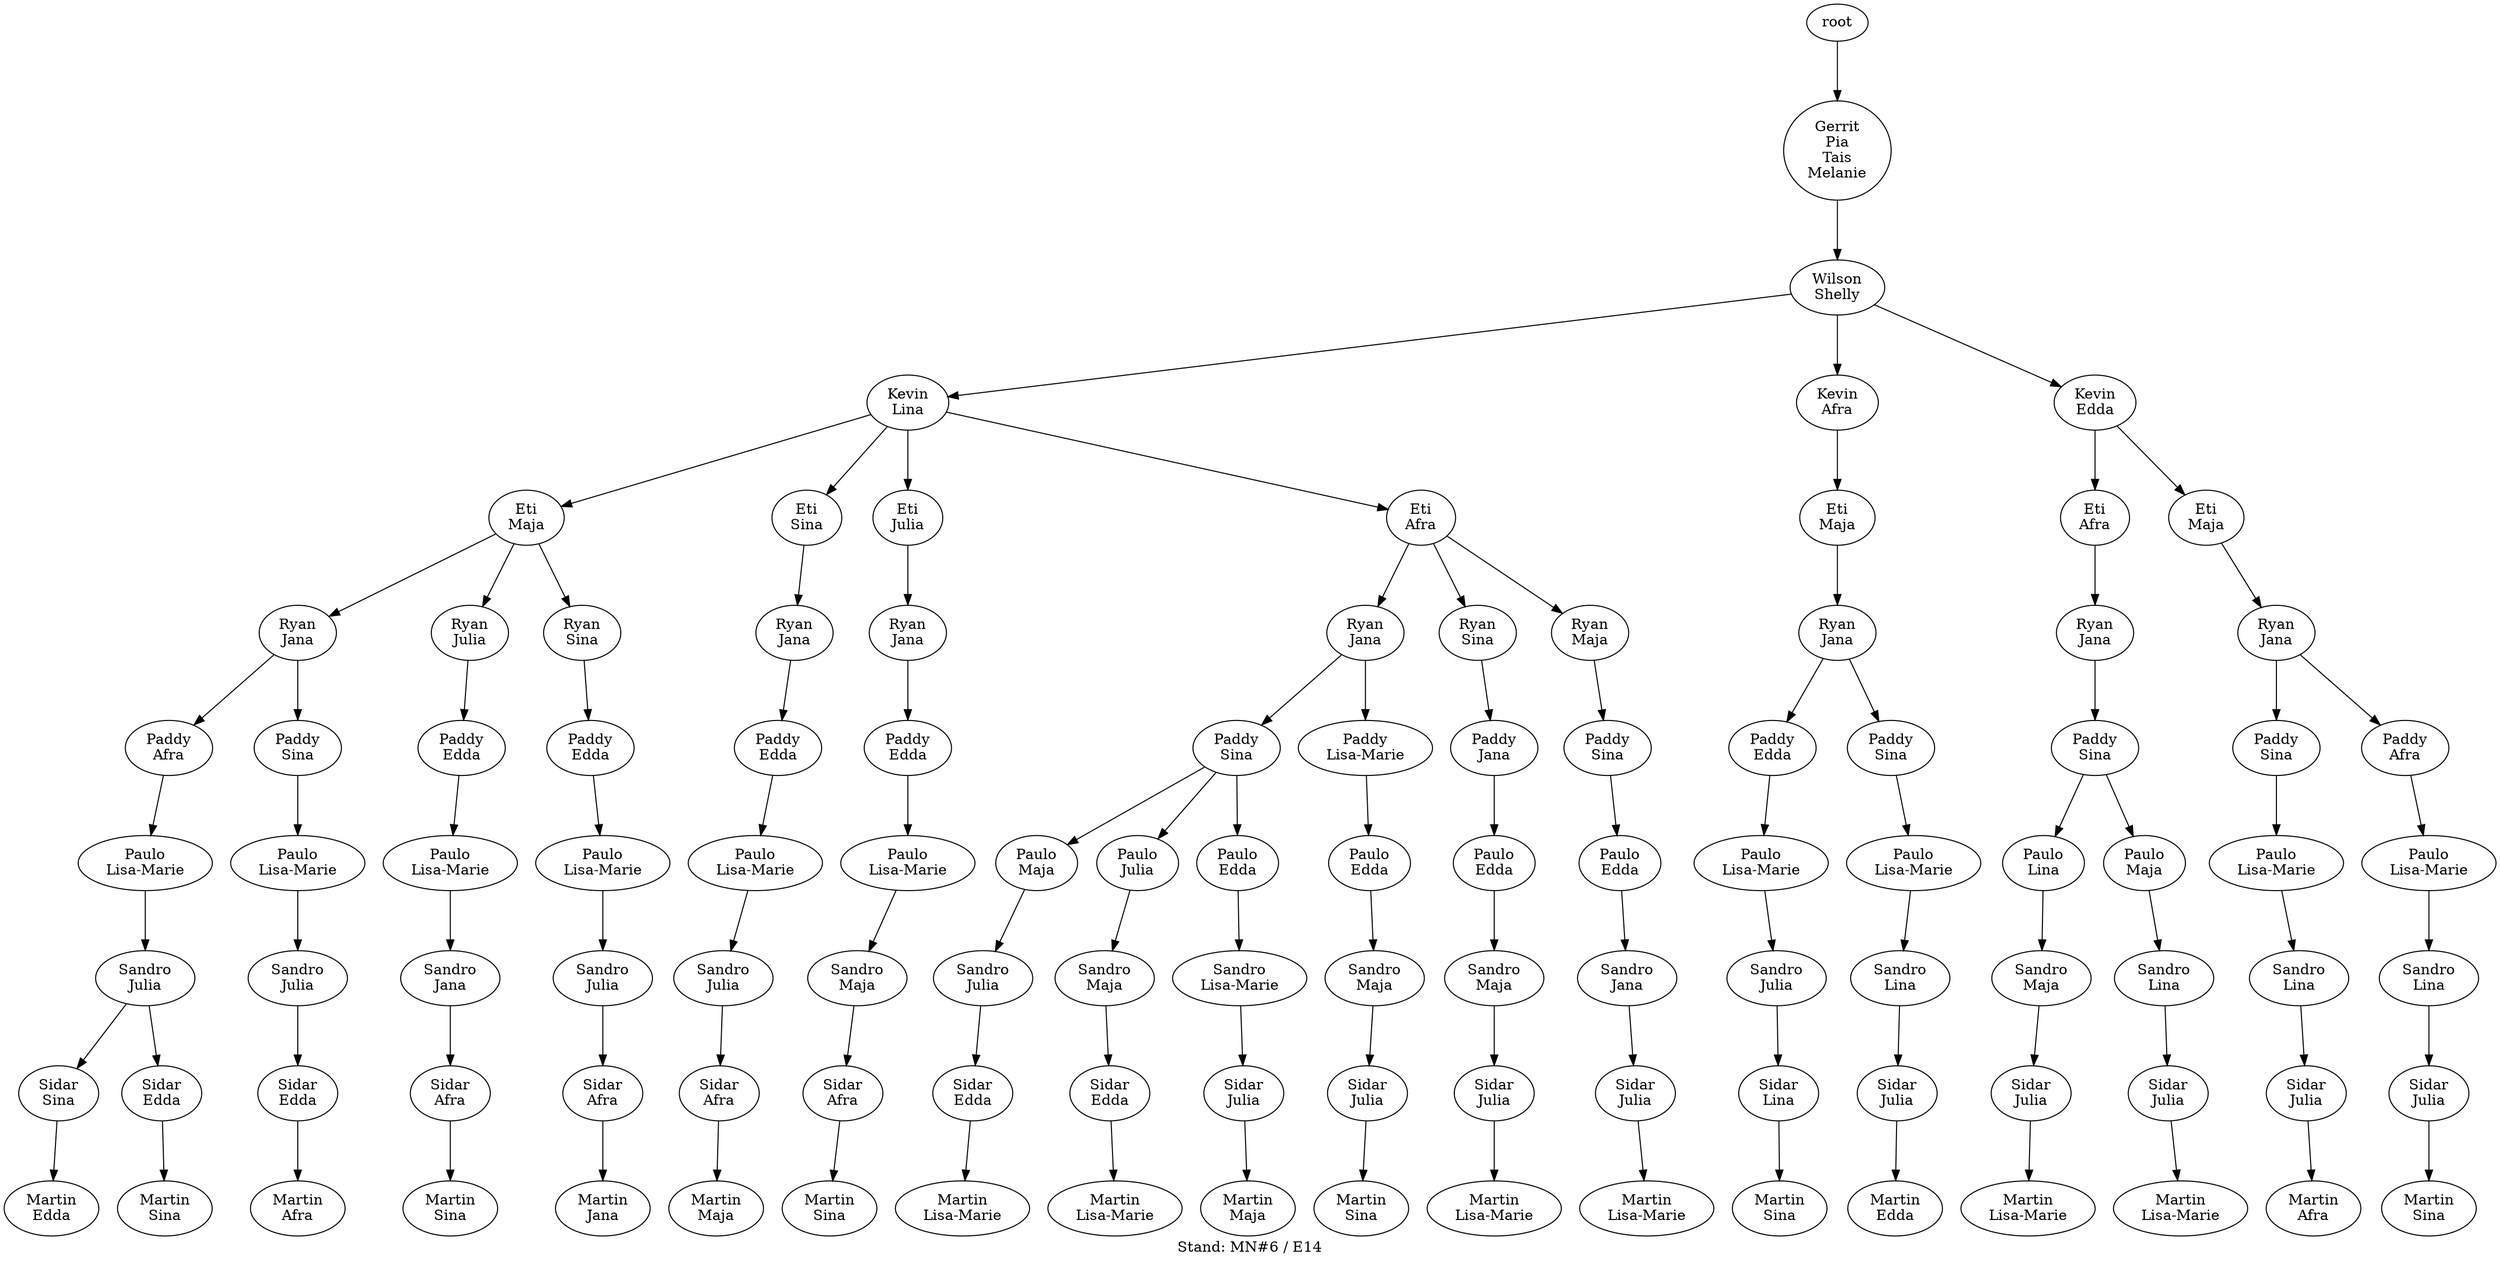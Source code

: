 digraph D { labelloc="b"; label="Stand: MN#6 / E14"; ranksep=0.8;
"root/4,1,11"[label="Gerrit\nPia\nTais\nMelanie"]
"root" -> "root/4,1,11";
"root/4,1,11/6"[label="Wilson\nShelly"]
"root/4,1,11" -> "root/4,1,11/6";
"root/4,1,11/6/10"[label="Kevin\nLina"]
"root/4,1,11/6" -> "root/4,1,11/6/10";
"root/4,1,11/6/10/9"[label="Eti\nMaja"]
"root/4,1,11/6/10" -> "root/4,1,11/6/10/9";
"root/4,1,11/6/10/9/2"[label="Ryan\nJana"]
"root/4,1,11/6/10/9" -> "root/4,1,11/6/10/9/2";
"root/4,1,11/6/10/9/2/7"[label="Paddy\nAfra"]
"root/4,1,11/6/10/9/2" -> "root/4,1,11/6/10/9/2/7";
"root/4,1,11/6/10/9/2/7/5"[label="Paulo\nLisa-Marie"]
"root/4,1,11/6/10/9/2/7" -> "root/4,1,11/6/10/9/2/7/5";
"root/4,1,11/6/10/9/2/7/5/3"[label="Sandro\nJulia"]
"root/4,1,11/6/10/9/2/7/5" -> "root/4,1,11/6/10/9/2/7/5/3";
"root/4,1,11/6/10/9/2/7/5/3/0"[label="Sidar\nSina"]
"root/4,1,11/6/10/9/2/7/5/3" -> "root/4,1,11/6/10/9/2/7/5/3/0";
"root/4,1,11/6/10/9/2/7/5/3/0/8"[label="Martin\nEdda"]
"root/4,1,11/6/10/9/2/7/5/3/0" -> "root/4,1,11/6/10/9/2/7/5/3/0/8";
"root/4,1,11/6/7"[label="Kevin\nAfra"]
"root/4,1,11/6" -> "root/4,1,11/6/7";
"root/4,1,11/6/7/9"[label="Eti\nMaja"]
"root/4,1,11/6/7" -> "root/4,1,11/6/7/9";
"root/4,1,11/6/7/9/2"[label="Ryan\nJana"]
"root/4,1,11/6/7/9" -> "root/4,1,11/6/7/9/2";
"root/4,1,11/6/7/9/2/8"[label="Paddy\nEdda"]
"root/4,1,11/6/7/9/2" -> "root/4,1,11/6/7/9/2/8";
"root/4,1,11/6/7/9/2/8/5"[label="Paulo\nLisa-Marie"]
"root/4,1,11/6/7/9/2/8" -> "root/4,1,11/6/7/9/2/8/5";
"root/4,1,11/6/7/9/2/8/5/3"[label="Sandro\nJulia"]
"root/4,1,11/6/7/9/2/8/5" -> "root/4,1,11/6/7/9/2/8/5/3";
"root/4,1,11/6/7/9/2/8/5/3/10"[label="Sidar\nLina"]
"root/4,1,11/6/7/9/2/8/5/3" -> "root/4,1,11/6/7/9/2/8/5/3/10";
"root/4,1,11/6/7/9/2/8/5/3/10/0"[label="Martin\nSina"]
"root/4,1,11/6/7/9/2/8/5/3/10" -> "root/4,1,11/6/7/9/2/8/5/3/10/0";
"root/4,1,11/6/10/9/3"[label="Ryan\nJulia"]
"root/4,1,11/6/10/9" -> "root/4,1,11/6/10/9/3";
"root/4,1,11/6/10/9/3/8"[label="Paddy\nEdda"]
"root/4,1,11/6/10/9/3" -> "root/4,1,11/6/10/9/3/8";
"root/4,1,11/6/10/9/3/8/5"[label="Paulo\nLisa-Marie"]
"root/4,1,11/6/10/9/3/8" -> "root/4,1,11/6/10/9/3/8/5";
"root/4,1,11/6/10/9/3/8/5/2"[label="Sandro\nJana"]
"root/4,1,11/6/10/9/3/8/5" -> "root/4,1,11/6/10/9/3/8/5/2";
"root/4,1,11/6/10/9/3/8/5/2/7"[label="Sidar\nAfra"]
"root/4,1,11/6/10/9/3/8/5/2" -> "root/4,1,11/6/10/9/3/8/5/2/7";
"root/4,1,11/6/10/9/3/8/5/2/7/0"[label="Martin\nSina"]
"root/4,1,11/6/10/9/3/8/5/2/7" -> "root/4,1,11/6/10/9/3/8/5/2/7/0";
"root/4,1,11/6/10/9/0"[label="Ryan\nSina"]
"root/4,1,11/6/10/9" -> "root/4,1,11/6/10/9/0";
"root/4,1,11/6/10/9/0/8"[label="Paddy\nEdda"]
"root/4,1,11/6/10/9/0" -> "root/4,1,11/6/10/9/0/8";
"root/4,1,11/6/10/9/0/8/5"[label="Paulo\nLisa-Marie"]
"root/4,1,11/6/10/9/0/8" -> "root/4,1,11/6/10/9/0/8/5";
"root/4,1,11/6/10/9/0/8/5/3"[label="Sandro\nJulia"]
"root/4,1,11/6/10/9/0/8/5" -> "root/4,1,11/6/10/9/0/8/5/3";
"root/4,1,11/6/10/9/0/8/5/3/7"[label="Sidar\nAfra"]
"root/4,1,11/6/10/9/0/8/5/3" -> "root/4,1,11/6/10/9/0/8/5/3/7";
"root/4,1,11/6/10/9/0/8/5/3/7/2"[label="Martin\nJana"]
"root/4,1,11/6/10/9/0/8/5/3/7" -> "root/4,1,11/6/10/9/0/8/5/3/7/2";
"root/4,1,11/6/10/0"[label="Eti\nSina"]
"root/4,1,11/6/10" -> "root/4,1,11/6/10/0";
"root/4,1,11/6/10/0/2"[label="Ryan\nJana"]
"root/4,1,11/6/10/0" -> "root/4,1,11/6/10/0/2";
"root/4,1,11/6/10/0/2/8"[label="Paddy\nEdda"]
"root/4,1,11/6/10/0/2" -> "root/4,1,11/6/10/0/2/8";
"root/4,1,11/6/10/0/2/8/5"[label="Paulo\nLisa-Marie"]
"root/4,1,11/6/10/0/2/8" -> "root/4,1,11/6/10/0/2/8/5";
"root/4,1,11/6/10/0/2/8/5/3"[label="Sandro\nJulia"]
"root/4,1,11/6/10/0/2/8/5" -> "root/4,1,11/6/10/0/2/8/5/3";
"root/4,1,11/6/10/0/2/8/5/3/7"[label="Sidar\nAfra"]
"root/4,1,11/6/10/0/2/8/5/3" -> "root/4,1,11/6/10/0/2/8/5/3/7";
"root/4,1,11/6/10/0/2/8/5/3/7/9"[label="Martin\nMaja"]
"root/4,1,11/6/10/0/2/8/5/3/7" -> "root/4,1,11/6/10/0/2/8/5/3/7/9";
"root/4,1,11/6/10/3"[label="Eti\nJulia"]
"root/4,1,11/6/10" -> "root/4,1,11/6/10/3";
"root/4,1,11/6/10/3/2"[label="Ryan\nJana"]
"root/4,1,11/6/10/3" -> "root/4,1,11/6/10/3/2";
"root/4,1,11/6/10/3/2/8"[label="Paddy\nEdda"]
"root/4,1,11/6/10/3/2" -> "root/4,1,11/6/10/3/2/8";
"root/4,1,11/6/10/3/2/8/5"[label="Paulo\nLisa-Marie"]
"root/4,1,11/6/10/3/2/8" -> "root/4,1,11/6/10/3/2/8/5";
"root/4,1,11/6/10/3/2/8/5/9"[label="Sandro\nMaja"]
"root/4,1,11/6/10/3/2/8/5" -> "root/4,1,11/6/10/3/2/8/5/9";
"root/4,1,11/6/10/3/2/8/5/9/7"[label="Sidar\nAfra"]
"root/4,1,11/6/10/3/2/8/5/9" -> "root/4,1,11/6/10/3/2/8/5/9/7";
"root/4,1,11/6/10/3/2/8/5/9/7/0"[label="Martin\nSina"]
"root/4,1,11/6/10/3/2/8/5/9/7" -> "root/4,1,11/6/10/3/2/8/5/9/7/0";
"root/4,1,11/6/10/9/2/7/5/3/8"[label="Sidar\nEdda"]
"root/4,1,11/6/10/9/2/7/5/3" -> "root/4,1,11/6/10/9/2/7/5/3/8";
"root/4,1,11/6/10/9/2/7/5/3/8/0"[label="Martin\nSina"]
"root/4,1,11/6/10/9/2/7/5/3/8" -> "root/4,1,11/6/10/9/2/7/5/3/8/0";
"root/4,1,11/6/10/9/2/0"[label="Paddy\nSina"]
"root/4,1,11/6/10/9/2" -> "root/4,1,11/6/10/9/2/0";
"root/4,1,11/6/10/9/2/0/5"[label="Paulo\nLisa-Marie"]
"root/4,1,11/6/10/9/2/0" -> "root/4,1,11/6/10/9/2/0/5";
"root/4,1,11/6/10/9/2/0/5/3"[label="Sandro\nJulia"]
"root/4,1,11/6/10/9/2/0/5" -> "root/4,1,11/6/10/9/2/0/5/3";
"root/4,1,11/6/10/9/2/0/5/3/8"[label="Sidar\nEdda"]
"root/4,1,11/6/10/9/2/0/5/3" -> "root/4,1,11/6/10/9/2/0/5/3/8";
"root/4,1,11/6/10/9/2/0/5/3/8/7"[label="Martin\nAfra"]
"root/4,1,11/6/10/9/2/0/5/3/8" -> "root/4,1,11/6/10/9/2/0/5/3/8/7";
"root/4,1,11/6/10/7"[label="Eti\nAfra"]
"root/4,1,11/6/10" -> "root/4,1,11/6/10/7";
"root/4,1,11/6/10/7/2"[label="Ryan\nJana"]
"root/4,1,11/6/10/7" -> "root/4,1,11/6/10/7/2";
"root/4,1,11/6/10/7/2/0"[label="Paddy\nSina"]
"root/4,1,11/6/10/7/2" -> "root/4,1,11/6/10/7/2/0";
"root/4,1,11/6/10/7/2/0/9"[label="Paulo\nMaja"]
"root/4,1,11/6/10/7/2/0" -> "root/4,1,11/6/10/7/2/0/9";
"root/4,1,11/6/10/7/2/0/9/3"[label="Sandro\nJulia"]
"root/4,1,11/6/10/7/2/0/9" -> "root/4,1,11/6/10/7/2/0/9/3";
"root/4,1,11/6/10/7/2/0/9/3/8"[label="Sidar\nEdda"]
"root/4,1,11/6/10/7/2/0/9/3" -> "root/4,1,11/6/10/7/2/0/9/3/8";
"root/4,1,11/6/10/7/2/0/9/3/8/5"[label="Martin\nLisa-Marie"]
"root/4,1,11/6/10/7/2/0/9/3/8" -> "root/4,1,11/6/10/7/2/0/9/3/8/5";
"root/4,1,11/6/10/7/2/0/3"[label="Paulo\nJulia"]
"root/4,1,11/6/10/7/2/0" -> "root/4,1,11/6/10/7/2/0/3";
"root/4,1,11/6/10/7/2/0/3/9"[label="Sandro\nMaja"]
"root/4,1,11/6/10/7/2/0/3" -> "root/4,1,11/6/10/7/2/0/3/9";
"root/4,1,11/6/10/7/2/0/3/9/8"[label="Sidar\nEdda"]
"root/4,1,11/6/10/7/2/0/3/9" -> "root/4,1,11/6/10/7/2/0/3/9/8";
"root/4,1,11/6/10/7/2/0/3/9/8/5"[label="Martin\nLisa-Marie"]
"root/4,1,11/6/10/7/2/0/3/9/8" -> "root/4,1,11/6/10/7/2/0/3/9/8/5";
"root/4,1,11/6/10/7/0"[label="Ryan\nSina"]
"root/4,1,11/6/10/7" -> "root/4,1,11/6/10/7/0";
"root/4,1,11/6/10/7/0/2"[label="Paddy\nJana"]
"root/4,1,11/6/10/7/0" -> "root/4,1,11/6/10/7/0/2";
"root/4,1,11/6/10/7/0/2/8"[label="Paulo\nEdda"]
"root/4,1,11/6/10/7/0/2" -> "root/4,1,11/6/10/7/0/2/8";
"root/4,1,11/6/10/7/0/2/8/9"[label="Sandro\nMaja"]
"root/4,1,11/6/10/7/0/2/8" -> "root/4,1,11/6/10/7/0/2/8/9";
"root/4,1,11/6/10/7/0/2/8/9/3"[label="Sidar\nJulia"]
"root/4,1,11/6/10/7/0/2/8/9" -> "root/4,1,11/6/10/7/0/2/8/9/3";
"root/4,1,11/6/10/7/0/2/8/9/3/5"[label="Martin\nLisa-Marie"]
"root/4,1,11/6/10/7/0/2/8/9/3" -> "root/4,1,11/6/10/7/0/2/8/9/3/5";
"root/4,1,11/6/8"[label="Kevin\nEdda"]
"root/4,1,11/6" -> "root/4,1,11/6/8";
"root/4,1,11/6/8/7"[label="Eti\nAfra"]
"root/4,1,11/6/8" -> "root/4,1,11/6/8/7";
"root/4,1,11/6/8/7/2"[label="Ryan\nJana"]
"root/4,1,11/6/8/7" -> "root/4,1,11/6/8/7/2";
"root/4,1,11/6/8/7/2/0"[label="Paddy\nSina"]
"root/4,1,11/6/8/7/2" -> "root/4,1,11/6/8/7/2/0";
"root/4,1,11/6/8/7/2/0/10"[label="Paulo\nLina"]
"root/4,1,11/6/8/7/2/0" -> "root/4,1,11/6/8/7/2/0/10";
"root/4,1,11/6/8/7/2/0/10/9"[label="Sandro\nMaja"]
"root/4,1,11/6/8/7/2/0/10" -> "root/4,1,11/6/8/7/2/0/10/9";
"root/4,1,11/6/8/7/2/0/10/9/3"[label="Sidar\nJulia"]
"root/4,1,11/6/8/7/2/0/10/9" -> "root/4,1,11/6/8/7/2/0/10/9/3";
"root/4,1,11/6/8/7/2/0/10/9/3/5"[label="Martin\nLisa-Marie"]
"root/4,1,11/6/8/7/2/0/10/9/3" -> "root/4,1,11/6/8/7/2/0/10/9/3/5";
"root/4,1,11/6/10/7/2/5"[label="Paddy\nLisa-Marie"]
"root/4,1,11/6/10/7/2" -> "root/4,1,11/6/10/7/2/5";
"root/4,1,11/6/10/7/2/5/8"[label="Paulo\nEdda"]
"root/4,1,11/6/10/7/2/5" -> "root/4,1,11/6/10/7/2/5/8";
"root/4,1,11/6/10/7/2/5/8/9"[label="Sandro\nMaja"]
"root/4,1,11/6/10/7/2/5/8" -> "root/4,1,11/6/10/7/2/5/8/9";
"root/4,1,11/6/10/7/2/5/8/9/3"[label="Sidar\nJulia"]
"root/4,1,11/6/10/7/2/5/8/9" -> "root/4,1,11/6/10/7/2/5/8/9/3";
"root/4,1,11/6/10/7/2/5/8/9/3/0"[label="Martin\nSina"]
"root/4,1,11/6/10/7/2/5/8/9/3" -> "root/4,1,11/6/10/7/2/5/8/9/3/0";
"root/4,1,11/6/10/7/2/0/8"[label="Paulo\nEdda"]
"root/4,1,11/6/10/7/2/0" -> "root/4,1,11/6/10/7/2/0/8";
"root/4,1,11/6/10/7/2/0/8/5"[label="Sandro\nLisa-Marie"]
"root/4,1,11/6/10/7/2/0/8" -> "root/4,1,11/6/10/7/2/0/8/5";
"root/4,1,11/6/10/7/2/0/8/5/3"[label="Sidar\nJulia"]
"root/4,1,11/6/10/7/2/0/8/5" -> "root/4,1,11/6/10/7/2/0/8/5/3";
"root/4,1,11/6/10/7/2/0/8/5/3/9"[label="Martin\nMaja"]
"root/4,1,11/6/10/7/2/0/8/5/3" -> "root/4,1,11/6/10/7/2/0/8/5/3/9";
"root/4,1,11/6/7/9/2/0"[label="Paddy\nSina"]
"root/4,1,11/6/7/9/2" -> "root/4,1,11/6/7/9/2/0";
"root/4,1,11/6/7/9/2/0/5"[label="Paulo\nLisa-Marie"]
"root/4,1,11/6/7/9/2/0" -> "root/4,1,11/6/7/9/2/0/5";
"root/4,1,11/6/7/9/2/0/5/10"[label="Sandro\nLina"]
"root/4,1,11/6/7/9/2/0/5" -> "root/4,1,11/6/7/9/2/0/5/10";
"root/4,1,11/6/7/9/2/0/5/10/3"[label="Sidar\nJulia"]
"root/4,1,11/6/7/9/2/0/5/10" -> "root/4,1,11/6/7/9/2/0/5/10/3";
"root/4,1,11/6/7/9/2/0/5/10/3/8"[label="Martin\nEdda"]
"root/4,1,11/6/7/9/2/0/5/10/3" -> "root/4,1,11/6/7/9/2/0/5/10/3/8";
"root/4,1,11/6/8/9"[label="Eti\nMaja"]
"root/4,1,11/6/8" -> "root/4,1,11/6/8/9";
"root/4,1,11/6/8/9/2"[label="Ryan\nJana"]
"root/4,1,11/6/8/9" -> "root/4,1,11/6/8/9/2";
"root/4,1,11/6/8/9/2/0"[label="Paddy\nSina"]
"root/4,1,11/6/8/9/2" -> "root/4,1,11/6/8/9/2/0";
"root/4,1,11/6/8/9/2/0/5"[label="Paulo\nLisa-Marie"]
"root/4,1,11/6/8/9/2/0" -> "root/4,1,11/6/8/9/2/0/5";
"root/4,1,11/6/8/9/2/0/5/10"[label="Sandro\nLina"]
"root/4,1,11/6/8/9/2/0/5" -> "root/4,1,11/6/8/9/2/0/5/10";
"root/4,1,11/6/8/9/2/0/5/10/3"[label="Sidar\nJulia"]
"root/4,1,11/6/8/9/2/0/5/10" -> "root/4,1,11/6/8/9/2/0/5/10/3";
"root/4,1,11/6/8/9/2/0/5/10/3/7"[label="Martin\nAfra"]
"root/4,1,11/6/8/9/2/0/5/10/3" -> "root/4,1,11/6/8/9/2/0/5/10/3/7";
"root/4,1,11/6/8/9/2/7"[label="Paddy\nAfra"]
"root/4,1,11/6/8/9/2" -> "root/4,1,11/6/8/9/2/7";
"root/4,1,11/6/8/9/2/7/5"[label="Paulo\nLisa-Marie"]
"root/4,1,11/6/8/9/2/7" -> "root/4,1,11/6/8/9/2/7/5";
"root/4,1,11/6/8/9/2/7/5/10"[label="Sandro\nLina"]
"root/4,1,11/6/8/9/2/7/5" -> "root/4,1,11/6/8/9/2/7/5/10";
"root/4,1,11/6/8/9/2/7/5/10/3"[label="Sidar\nJulia"]
"root/4,1,11/6/8/9/2/7/5/10" -> "root/4,1,11/6/8/9/2/7/5/10/3";
"root/4,1,11/6/8/9/2/7/5/10/3/0"[label="Martin\nSina"]
"root/4,1,11/6/8/9/2/7/5/10/3" -> "root/4,1,11/6/8/9/2/7/5/10/3/0";
"root/4,1,11/6/8/7/2/0/9"[label="Paulo\nMaja"]
"root/4,1,11/6/8/7/2/0" -> "root/4,1,11/6/8/7/2/0/9";
"root/4,1,11/6/8/7/2/0/9/10"[label="Sandro\nLina"]
"root/4,1,11/6/8/7/2/0/9" -> "root/4,1,11/6/8/7/2/0/9/10";
"root/4,1,11/6/8/7/2/0/9/10/3"[label="Sidar\nJulia"]
"root/4,1,11/6/8/7/2/0/9/10" -> "root/4,1,11/6/8/7/2/0/9/10/3";
"root/4,1,11/6/8/7/2/0/9/10/3/5"[label="Martin\nLisa-Marie"]
"root/4,1,11/6/8/7/2/0/9/10/3" -> "root/4,1,11/6/8/7/2/0/9/10/3/5";
"root/4,1,11/6/10/7/9"[label="Ryan\nMaja"]
"root/4,1,11/6/10/7" -> "root/4,1,11/6/10/7/9";
"root/4,1,11/6/10/7/9/0"[label="Paddy\nSina"]
"root/4,1,11/6/10/7/9" -> "root/4,1,11/6/10/7/9/0";
"root/4,1,11/6/10/7/9/0/8"[label="Paulo\nEdda"]
"root/4,1,11/6/10/7/9/0" -> "root/4,1,11/6/10/7/9/0/8";
"root/4,1,11/6/10/7/9/0/8/2"[label="Sandro\nJana"]
"root/4,1,11/6/10/7/9/0/8" -> "root/4,1,11/6/10/7/9/0/8/2";
"root/4,1,11/6/10/7/9/0/8/2/3"[label="Sidar\nJulia"]
"root/4,1,11/6/10/7/9/0/8/2" -> "root/4,1,11/6/10/7/9/0/8/2/3";
"root/4,1,11/6/10/7/9/0/8/2/3/5"[label="Martin\nLisa-Marie"]
"root/4,1,11/6/10/7/9/0/8/2/3" -> "root/4,1,11/6/10/7/9/0/8/2/3/5";
}
